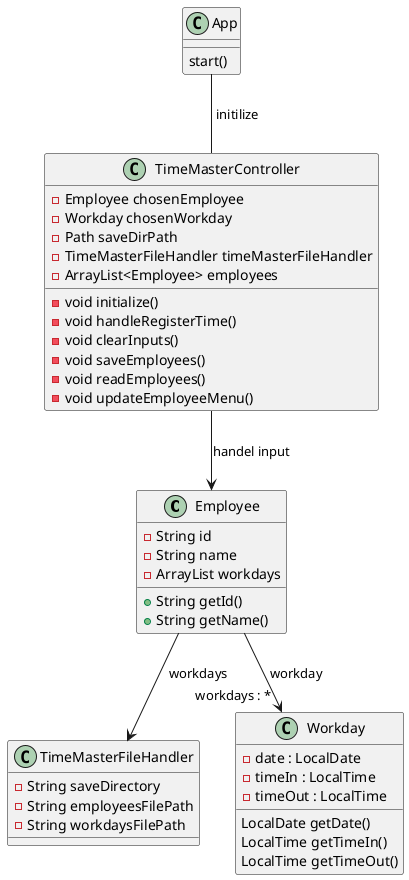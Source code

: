 @startuml Time Master 

class Employee{
    -String id 
    -String name
    -ArrayList workdays

    +String getId()
    +String getName()
}


class TimeMasterFileHandler{
    - String saveDirectory
    - String employeesFilePath
    - String workdaysFilePath
}

class Workday{
   - date : LocalDate
   - timeIn : LocalTime
   - timeOut : LocalTime

    LocalDate getDate()
    LocalTime getTimeIn()
    LocalTime getTimeOut()

}

class App {
    start()
}

class TimeMasterController {
    - Employee chosenEmployee
    - Workday chosenWorkday
    - Path saveDirPath
    - TimeMasterFileHandler timeMasterFileHandler
    - ArrayList<Employee> employees

    - void initialize()
    - void handleRegisterTime()
    - void clearInputs()
    - void saveEmployees()
    - void readEmployees()
    - void updateEmployeeMenu()
}

Employee -->  "workdays : * " Workday : " workday"

Employee --> TimeMasterFileHandler :" workdays" 

App -- TimeMasterController : " initilize"

TimeMasterController --> Employee : handel input



@enduml